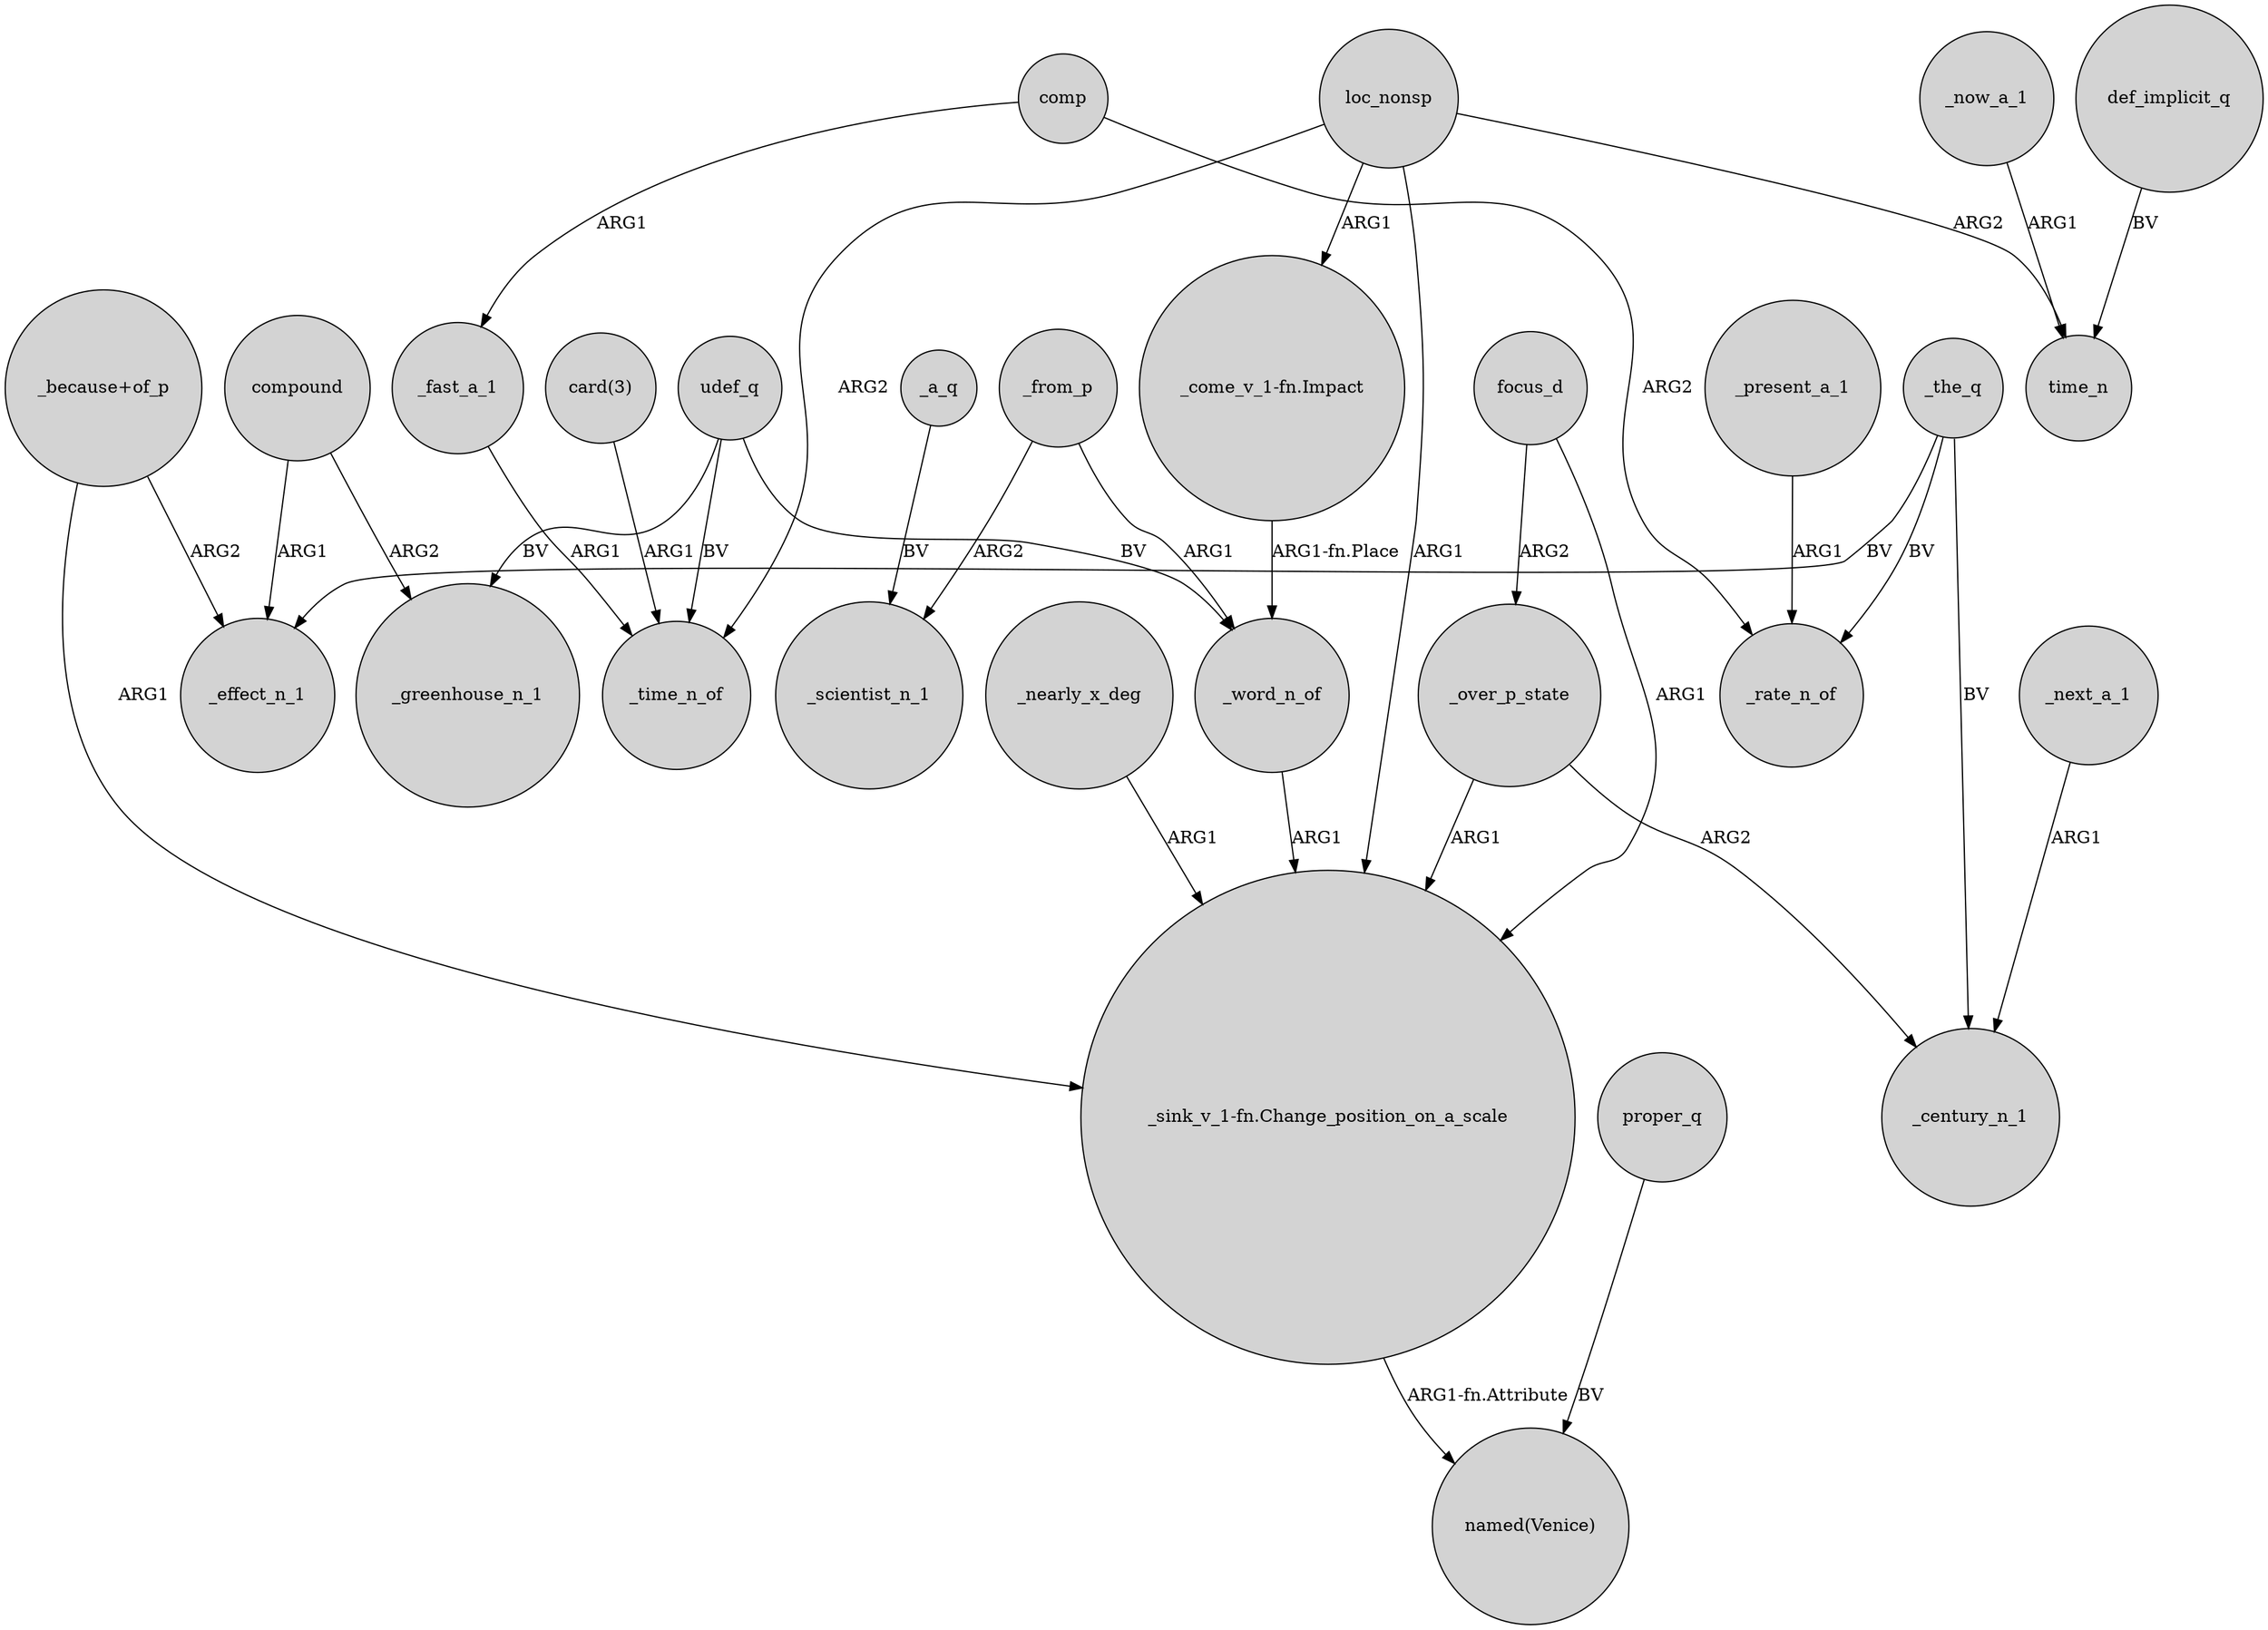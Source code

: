 digraph {
	node [shape=circle style=filled]
	_the_q -> _century_n_1 [label=BV]
	udef_q -> _greenhouse_n_1 [label=BV]
	_word_n_of -> "_sink_v_1-fn.Change_position_on_a_scale" [label=ARG1]
	_over_p_state -> "_sink_v_1-fn.Change_position_on_a_scale" [label=ARG1]
	udef_q -> _time_n_of [label=BV]
	compound -> _effect_n_1 [label=ARG1]
	loc_nonsp -> "_sink_v_1-fn.Change_position_on_a_scale" [label=ARG1]
	focus_d -> "_sink_v_1-fn.Change_position_on_a_scale" [label=ARG1]
	"card(3)" -> _time_n_of [label=ARG1]
	_present_a_1 -> _rate_n_of [label=ARG1]
	"_because+of_p" -> _effect_n_1 [label=ARG2]
	_now_a_1 -> time_n [label=ARG1]
	_the_q -> _rate_n_of [label=BV]
	_over_p_state -> _century_n_1 [label=ARG2]
	"_come_v_1-fn.Impact" -> _word_n_of [label="ARG1-fn.Place"]
	_the_q -> _effect_n_1 [label=BV]
	"_because+of_p" -> "_sink_v_1-fn.Change_position_on_a_scale" [label=ARG1]
	"_sink_v_1-fn.Change_position_on_a_scale" -> "named(Venice)" [label="ARG1-fn.Attribute"]
	loc_nonsp -> "_come_v_1-fn.Impact" [label=ARG1]
	comp -> _rate_n_of [label=ARG2]
	_a_q -> _scientist_n_1 [label=BV]
	udef_q -> _word_n_of [label=BV]
	_fast_a_1 -> _time_n_of [label=ARG1]
	proper_q -> "named(Venice)" [label=BV]
	compound -> _greenhouse_n_1 [label=ARG2]
	comp -> _fast_a_1 [label=ARG1]
	_nearly_x_deg -> "_sink_v_1-fn.Change_position_on_a_scale" [label=ARG1]
	_next_a_1 -> _century_n_1 [label=ARG1]
	loc_nonsp -> _time_n_of [label=ARG2]
	loc_nonsp -> time_n [label=ARG2]
	_from_p -> _word_n_of [label=ARG1]
	_from_p -> _scientist_n_1 [label=ARG2]
	def_implicit_q -> time_n [label=BV]
	focus_d -> _over_p_state [label=ARG2]
}
